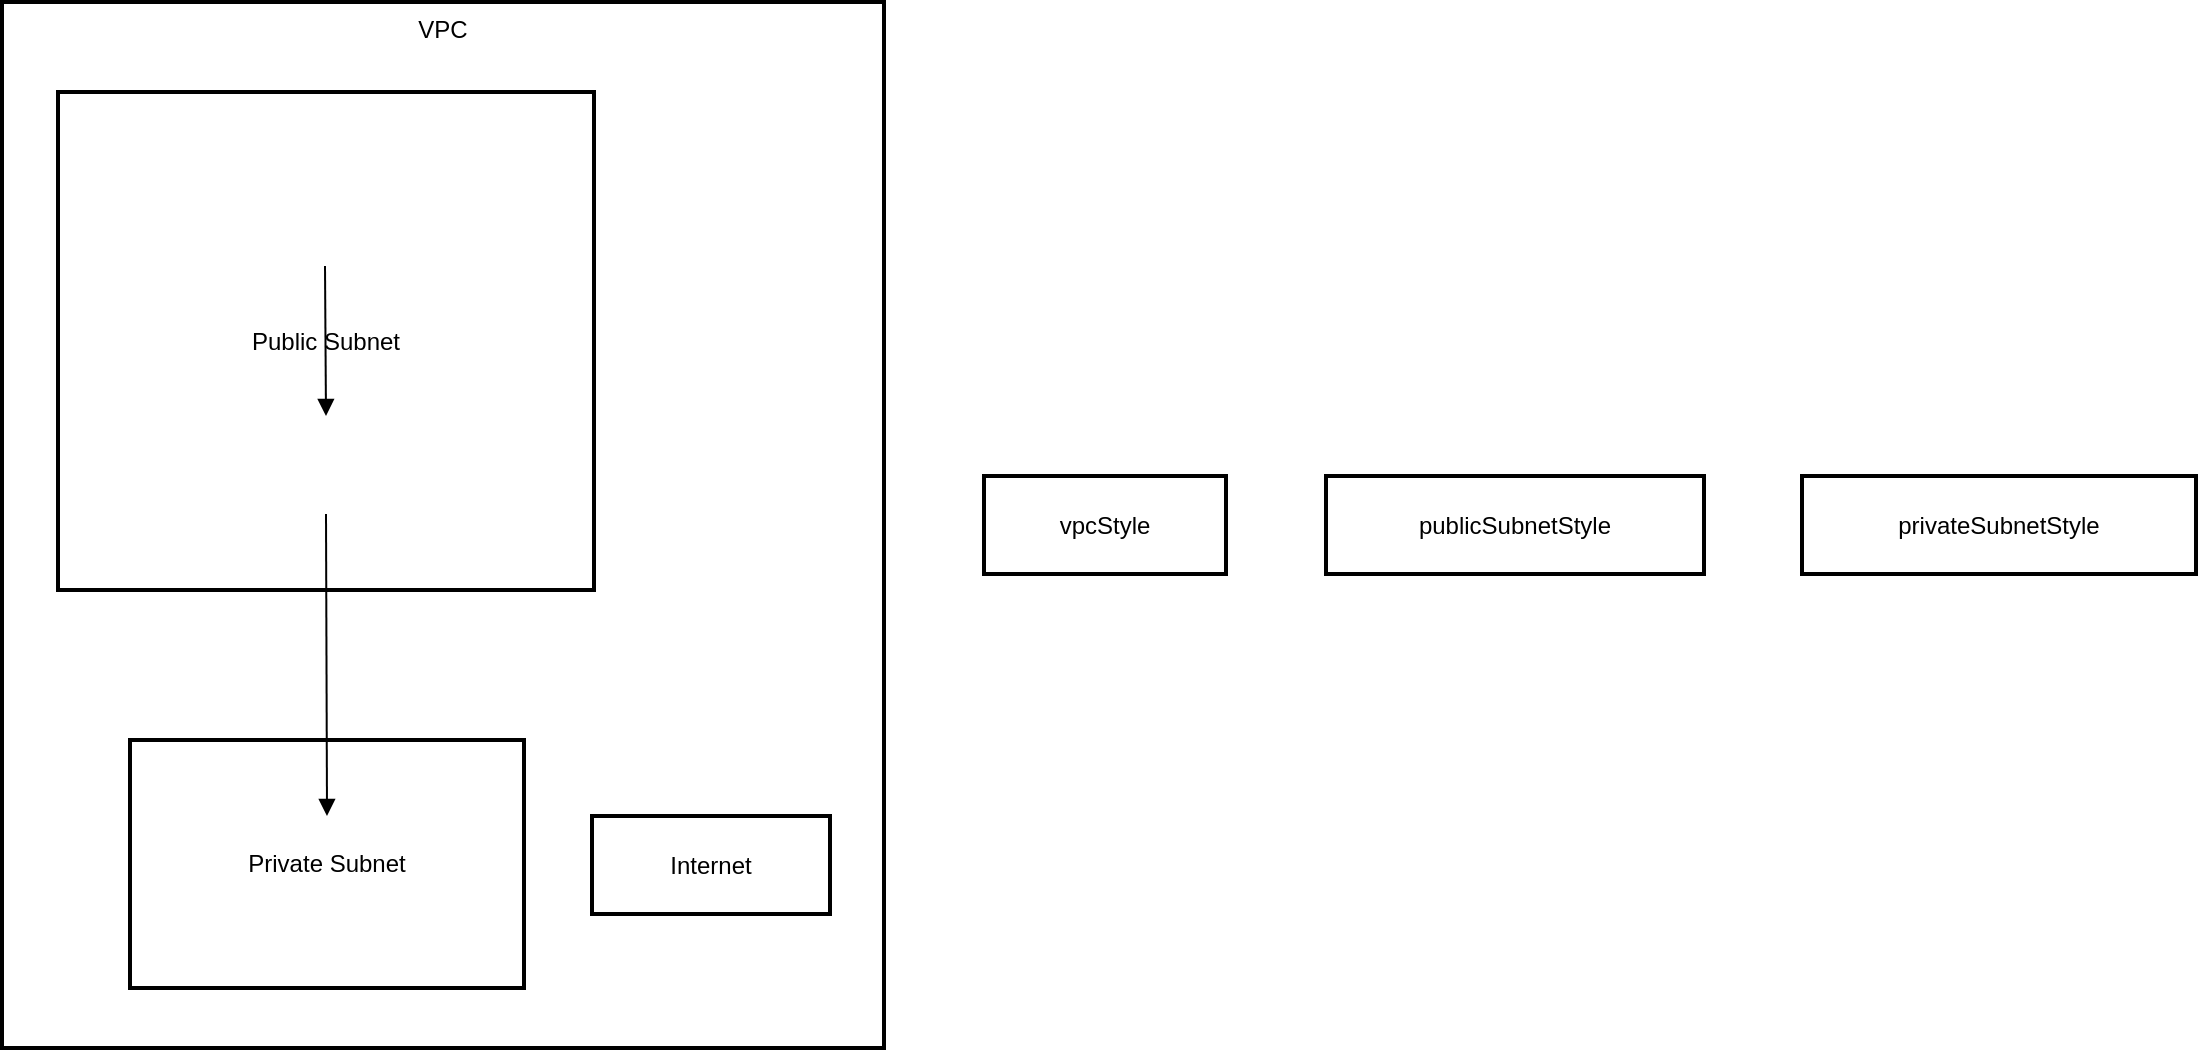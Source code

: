 <mxfile version="24.8.1">
  <diagram name="Page-1" id="heViyxBPTwjboVYPulvk">
    <mxGraphModel>
      <root>
        <mxCell id="0" />
        <mxCell id="1" parent="0" />
        <mxCell id="2" value="VPC" style="whiteSpace=wrap;strokeWidth=2;verticalAlign=top;" vertex="1" parent="1">
          <mxGeometry x="8" y="8" width="441" height="523" as="geometry" />
        </mxCell>
        <mxCell id="3" value="Database" style="whiteSpace=wrap;strokeWidth=2;" vertex="1" parent="2">
          <mxGeometry x="99" y="407" width="127" height="49" as="geometry" />
        </mxCell>
        <mxCell id="4" value="Private Subnet" style="whiteSpace=wrap;strokeWidth=2;" vertex="1" parent="2">
          <mxGeometry x="64" y="369" width="197" height="124" as="geometry" />
        </mxCell>
        <mxCell id="5" value="Load Balancer" style="whiteSpace=wrap;strokeWidth=2;" vertex="1" parent="2">
          <mxGeometry x="81" y="83" width="161" height="49" as="geometry" />
        </mxCell>
        <mxCell id="6" value="Application Servers" style="whiteSpace=wrap;strokeWidth=2;" vertex="1" parent="2">
          <mxGeometry x="63" y="207" width="198" height="49" as="geometry" />
        </mxCell>
        <mxCell id="7" value="Public Subnet" style="whiteSpace=wrap;strokeWidth=2;" vertex="1" parent="2">
          <mxGeometry x="28" y="45" width="268" height="249" as="geometry" />
        </mxCell>
        <mxCell id="8" value="Internet" style="whiteSpace=wrap;strokeWidth=2;" vertex="1" parent="2">
          <mxGeometry x="295" y="407" width="119" height="49" as="geometry" />
        </mxCell>
        <mxCell id="9" value="" style="curved=1;startArrow=none;endArrow=block;exitX=0.5;exitY=1.01;entryX=0.5;entryY=0.01;" edge="1" parent="2" source="5" target="6">
          <mxGeometry relative="1" as="geometry">
            <Array as="points" />
          </mxGeometry>
        </mxCell>
        <mxCell id="10" value="" style="curved=1;startArrow=none;endArrow=block;exitX=0.5;exitY=1.01;entryX=0.5;entryY=-0.01;" edge="1" parent="2" source="6" target="3">
          <mxGeometry relative="1" as="geometry">
            <Array as="points" />
          </mxGeometry>
        </mxCell>
        <mxCell id="11" value="vpcStyle" style="whiteSpace=wrap;strokeWidth=2;" vertex="1" parent="1">
          <mxGeometry x="499" y="245" width="121" height="49" as="geometry" />
        </mxCell>
        <mxCell id="12" value="publicSubnetStyle" style="whiteSpace=wrap;strokeWidth=2;" vertex="1" parent="1">
          <mxGeometry x="670" y="245" width="189" height="49" as="geometry" />
        </mxCell>
        <mxCell id="13" value="privateSubnetStyle" style="whiteSpace=wrap;strokeWidth=2;" vertex="1" parent="1">
          <mxGeometry x="908" y="245" width="197" height="49" as="geometry" />
        </mxCell>
      </root>
    </mxGraphModel>
  </diagram>
</mxfile>
